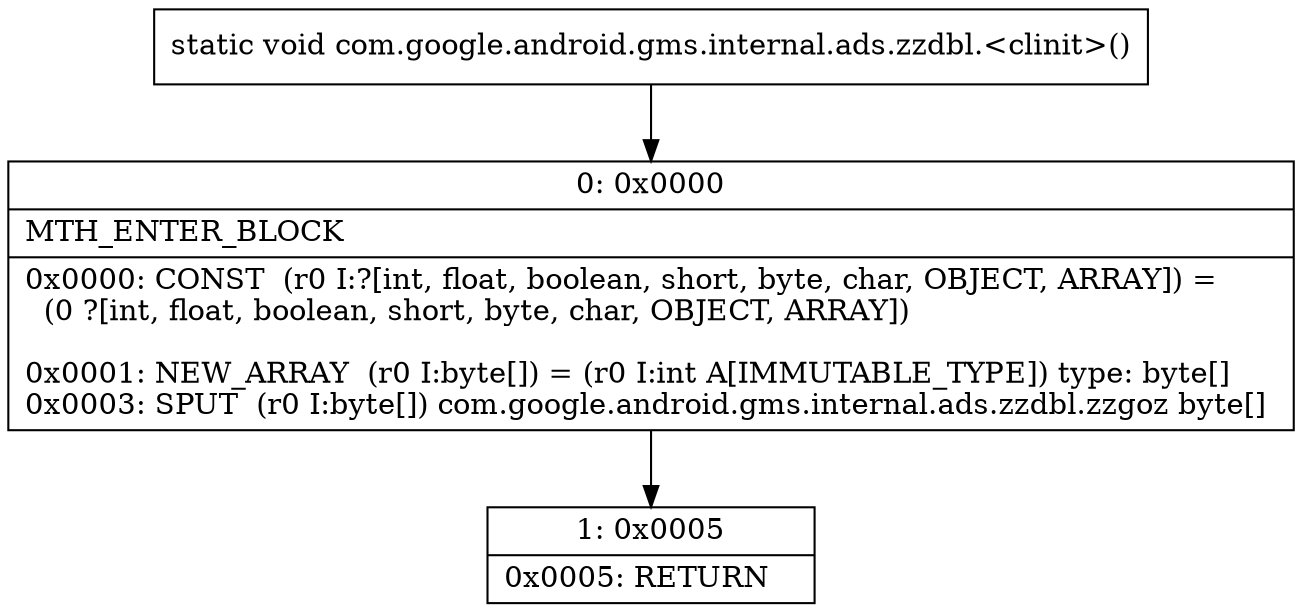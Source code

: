 digraph "CFG forcom.google.android.gms.internal.ads.zzdbl.\<clinit\>()V" {
Node_0 [shape=record,label="{0\:\ 0x0000|MTH_ENTER_BLOCK\l|0x0000: CONST  (r0 I:?[int, float, boolean, short, byte, char, OBJECT, ARRAY]) = \l  (0 ?[int, float, boolean, short, byte, char, OBJECT, ARRAY])\l \l0x0001: NEW_ARRAY  (r0 I:byte[]) = (r0 I:int A[IMMUTABLE_TYPE]) type: byte[] \l0x0003: SPUT  (r0 I:byte[]) com.google.android.gms.internal.ads.zzdbl.zzgoz byte[] \l}"];
Node_1 [shape=record,label="{1\:\ 0x0005|0x0005: RETURN   \l}"];
MethodNode[shape=record,label="{static void com.google.android.gms.internal.ads.zzdbl.\<clinit\>() }"];
MethodNode -> Node_0;
Node_0 -> Node_1;
}

